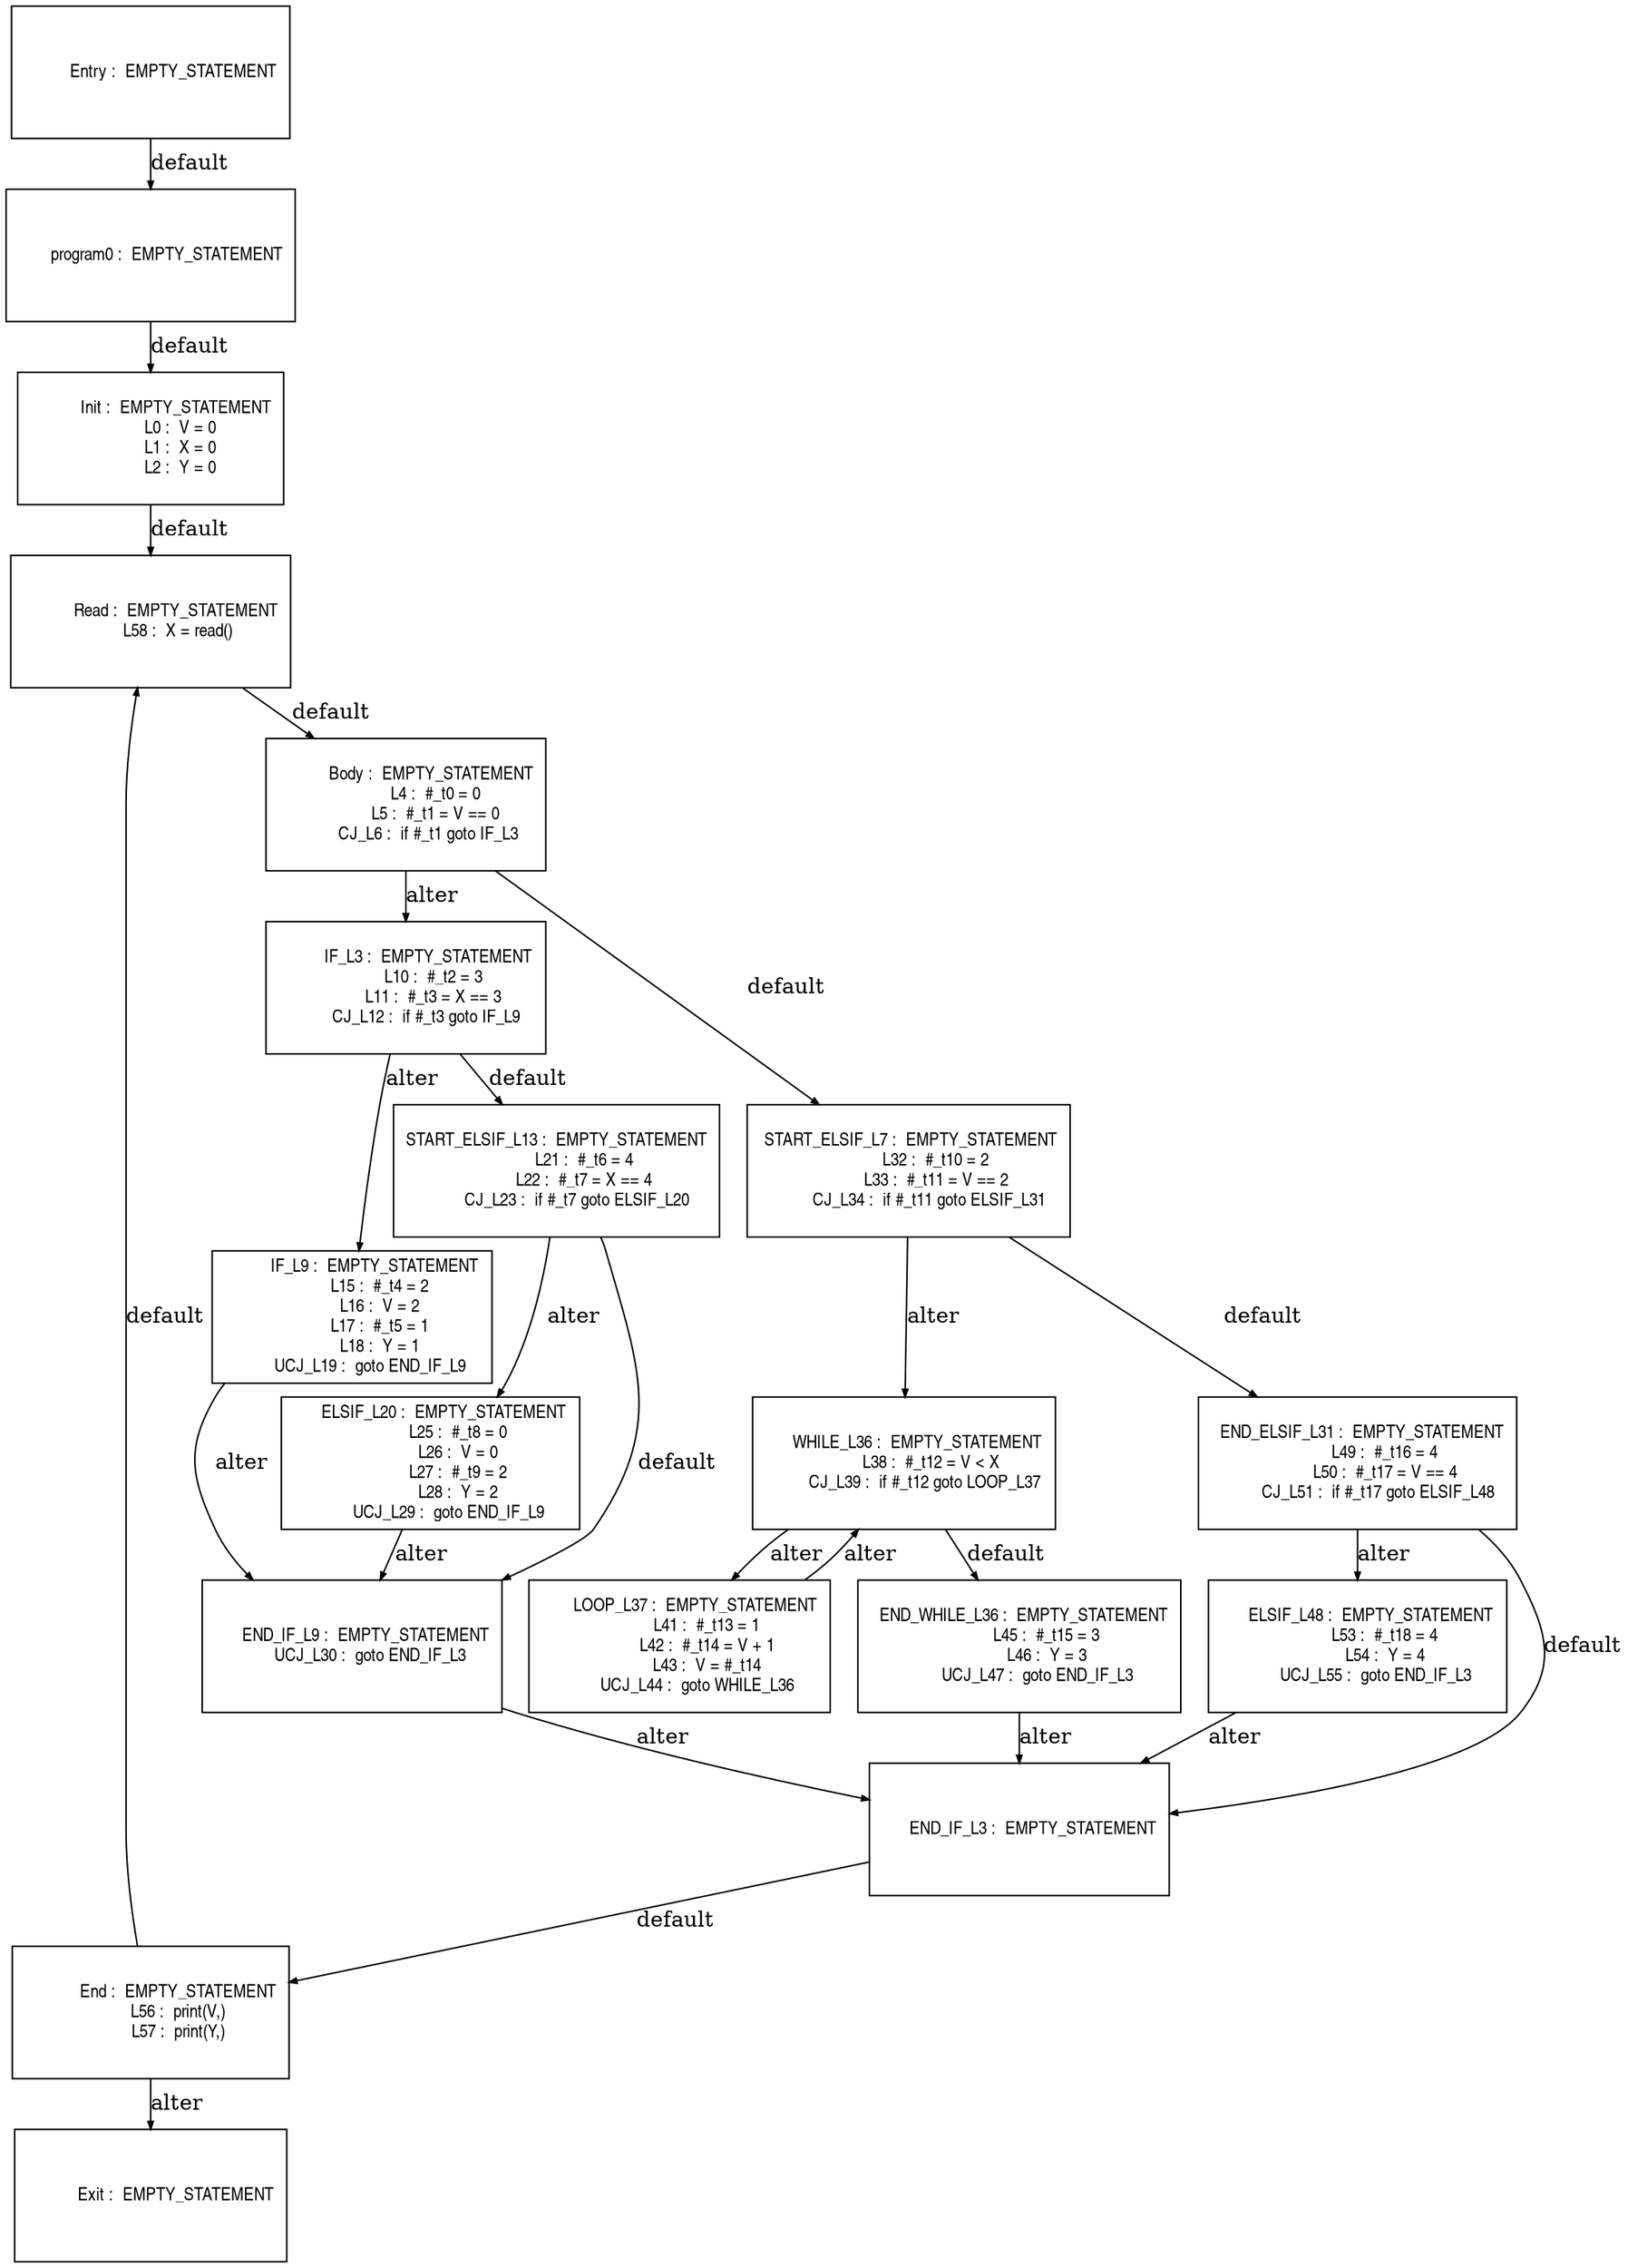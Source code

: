 digraph G {
  ranksep=.25;
  edge [arrowsize=.5]
  node [shape=rectangle, fontname="ArialNarrow",
        fontsize=12,  height=1.2];
  "       program0 :  EMPTY_STATEMENT
"; "           Init :  EMPTY_STATEMENT
             L0 :  V = 0
             L1 :  X = 0
             L2 :  Y = 0
"; "           Body :  EMPTY_STATEMENT
             L4 :  #_t0 = 0
             L5 :  #_t1 = V == 0
          CJ_L6 :  if #_t1 goto IF_L3
"; "          IF_L3 :  EMPTY_STATEMENT
            L10 :  #_t2 = 3
            L11 :  #_t3 = X == 3
         CJ_L12 :  if #_t3 goto IF_L9
"; "          IF_L9 :  EMPTY_STATEMENT
            L15 :  #_t4 = 2
            L16 :  V = 2
            L17 :  #_t5 = 1
            L18 :  Y = 1
        UCJ_L19 :  goto END_IF_L9
"; "START_ELSIF_L13 :  EMPTY_STATEMENT
            L21 :  #_t6 = 4
            L22 :  #_t7 = X == 4
         CJ_L23 :  if #_t7 goto ELSIF_L20
"; "      ELSIF_L20 :  EMPTY_STATEMENT
            L25 :  #_t8 = 0
            L26 :  V = 0
            L27 :  #_t9 = 2
            L28 :  Y = 2
        UCJ_L29 :  goto END_IF_L9
"; "      END_IF_L9 :  EMPTY_STATEMENT
        UCJ_L30 :  goto END_IF_L3
"; " START_ELSIF_L7 :  EMPTY_STATEMENT
            L32 :  #_t10 = 2
            L33 :  #_t11 = V == 2
         CJ_L34 :  if #_t11 goto ELSIF_L31
"; "      WHILE_L36 :  EMPTY_STATEMENT
            L38 :  #_t12 = V < X
         CJ_L39 :  if #_t12 goto LOOP_L37
"; "       LOOP_L37 :  EMPTY_STATEMENT
            L41 :  #_t13 = 1
            L42 :  #_t14 = V + 1
            L43 :  V = #_t14
        UCJ_L44 :  goto WHILE_L36
"; "  END_WHILE_L36 :  EMPTY_STATEMENT
            L45 :  #_t15 = 3
            L46 :  Y = 3
        UCJ_L47 :  goto END_IF_L3
"; "  END_ELSIF_L31 :  EMPTY_STATEMENT
            L49 :  #_t16 = 4
            L50 :  #_t17 = V == 4
         CJ_L51 :  if #_t17 goto ELSIF_L48
"; "      ELSIF_L48 :  EMPTY_STATEMENT
            L53 :  #_t18 = 4
            L54 :  Y = 4
        UCJ_L55 :  goto END_IF_L3
"; "      END_IF_L3 :  EMPTY_STATEMENT
"; "          Entry :  EMPTY_STATEMENT
"; "            End :  EMPTY_STATEMENT
            L56 :  print(V,)
            L57 :  print(Y,)
"; "           Exit :  EMPTY_STATEMENT
"; "           Read :  EMPTY_STATEMENT
            L58 :  X = read()
"; 
  "       program0 :  EMPTY_STATEMENT
" -> "           Init :  EMPTY_STATEMENT
             L0 :  V = 0
             L1 :  X = 0
             L2 :  Y = 0
"  [label="default"];
  "           Init :  EMPTY_STATEMENT
             L0 :  V = 0
             L1 :  X = 0
             L2 :  Y = 0
" -> "           Read :  EMPTY_STATEMENT
            L58 :  X = read()
"  [label="default"];
  "           Body :  EMPTY_STATEMENT
             L4 :  #_t0 = 0
             L5 :  #_t1 = V == 0
          CJ_L6 :  if #_t1 goto IF_L3
" -> " START_ELSIF_L7 :  EMPTY_STATEMENT
            L32 :  #_t10 = 2
            L33 :  #_t11 = V == 2
         CJ_L34 :  if #_t11 goto ELSIF_L31
"  [label="default"];
  "           Body :  EMPTY_STATEMENT
             L4 :  #_t0 = 0
             L5 :  #_t1 = V == 0
          CJ_L6 :  if #_t1 goto IF_L3
" -> "          IF_L3 :  EMPTY_STATEMENT
            L10 :  #_t2 = 3
            L11 :  #_t3 = X == 3
         CJ_L12 :  if #_t3 goto IF_L9
"  [label="alter"];
  "          IF_L3 :  EMPTY_STATEMENT
            L10 :  #_t2 = 3
            L11 :  #_t3 = X == 3
         CJ_L12 :  if #_t3 goto IF_L9
" -> "START_ELSIF_L13 :  EMPTY_STATEMENT
            L21 :  #_t6 = 4
            L22 :  #_t7 = X == 4
         CJ_L23 :  if #_t7 goto ELSIF_L20
"  [label="default"];
  "          IF_L3 :  EMPTY_STATEMENT
            L10 :  #_t2 = 3
            L11 :  #_t3 = X == 3
         CJ_L12 :  if #_t3 goto IF_L9
" -> "          IF_L9 :  EMPTY_STATEMENT
            L15 :  #_t4 = 2
            L16 :  V = 2
            L17 :  #_t5 = 1
            L18 :  Y = 1
        UCJ_L19 :  goto END_IF_L9
"  [label="alter"];
  "          IF_L9 :  EMPTY_STATEMENT
            L15 :  #_t4 = 2
            L16 :  V = 2
            L17 :  #_t5 = 1
            L18 :  Y = 1
        UCJ_L19 :  goto END_IF_L9
" -> "      END_IF_L9 :  EMPTY_STATEMENT
        UCJ_L30 :  goto END_IF_L3
"  [label="alter"];
  "START_ELSIF_L13 :  EMPTY_STATEMENT
            L21 :  #_t6 = 4
            L22 :  #_t7 = X == 4
         CJ_L23 :  if #_t7 goto ELSIF_L20
" -> "      END_IF_L9 :  EMPTY_STATEMENT
        UCJ_L30 :  goto END_IF_L3
"  [label="default"];
  "START_ELSIF_L13 :  EMPTY_STATEMENT
            L21 :  #_t6 = 4
            L22 :  #_t7 = X == 4
         CJ_L23 :  if #_t7 goto ELSIF_L20
" -> "      ELSIF_L20 :  EMPTY_STATEMENT
            L25 :  #_t8 = 0
            L26 :  V = 0
            L27 :  #_t9 = 2
            L28 :  Y = 2
        UCJ_L29 :  goto END_IF_L9
"  [label="alter"];
  "      ELSIF_L20 :  EMPTY_STATEMENT
            L25 :  #_t8 = 0
            L26 :  V = 0
            L27 :  #_t9 = 2
            L28 :  Y = 2
        UCJ_L29 :  goto END_IF_L9
" -> "      END_IF_L9 :  EMPTY_STATEMENT
        UCJ_L30 :  goto END_IF_L3
"  [label="alter"];
  "      END_IF_L9 :  EMPTY_STATEMENT
        UCJ_L30 :  goto END_IF_L3
" -> "      END_IF_L3 :  EMPTY_STATEMENT
"  [label="alter"];
  " START_ELSIF_L7 :  EMPTY_STATEMENT
            L32 :  #_t10 = 2
            L33 :  #_t11 = V == 2
         CJ_L34 :  if #_t11 goto ELSIF_L31
" -> "  END_ELSIF_L31 :  EMPTY_STATEMENT
            L49 :  #_t16 = 4
            L50 :  #_t17 = V == 4
         CJ_L51 :  if #_t17 goto ELSIF_L48
"  [label="default"];
  " START_ELSIF_L7 :  EMPTY_STATEMENT
            L32 :  #_t10 = 2
            L33 :  #_t11 = V == 2
         CJ_L34 :  if #_t11 goto ELSIF_L31
" -> "      WHILE_L36 :  EMPTY_STATEMENT
            L38 :  #_t12 = V < X
         CJ_L39 :  if #_t12 goto LOOP_L37
"  [label="alter"];
  "      WHILE_L36 :  EMPTY_STATEMENT
            L38 :  #_t12 = V < X
         CJ_L39 :  if #_t12 goto LOOP_L37
" -> "  END_WHILE_L36 :  EMPTY_STATEMENT
            L45 :  #_t15 = 3
            L46 :  Y = 3
        UCJ_L47 :  goto END_IF_L3
"  [label="default"];
  "      WHILE_L36 :  EMPTY_STATEMENT
            L38 :  #_t12 = V < X
         CJ_L39 :  if #_t12 goto LOOP_L37
" -> "       LOOP_L37 :  EMPTY_STATEMENT
            L41 :  #_t13 = 1
            L42 :  #_t14 = V + 1
            L43 :  V = #_t14
        UCJ_L44 :  goto WHILE_L36
"  [label="alter"];
  "       LOOP_L37 :  EMPTY_STATEMENT
            L41 :  #_t13 = 1
            L42 :  #_t14 = V + 1
            L43 :  V = #_t14
        UCJ_L44 :  goto WHILE_L36
" -> "      WHILE_L36 :  EMPTY_STATEMENT
            L38 :  #_t12 = V < X
         CJ_L39 :  if #_t12 goto LOOP_L37
"  [label="alter"];
  "  END_WHILE_L36 :  EMPTY_STATEMENT
            L45 :  #_t15 = 3
            L46 :  Y = 3
        UCJ_L47 :  goto END_IF_L3
" -> "      END_IF_L3 :  EMPTY_STATEMENT
"  [label="alter"];
  "  END_ELSIF_L31 :  EMPTY_STATEMENT
            L49 :  #_t16 = 4
            L50 :  #_t17 = V == 4
         CJ_L51 :  if #_t17 goto ELSIF_L48
" -> "      END_IF_L3 :  EMPTY_STATEMENT
"  [label="default"];
  "  END_ELSIF_L31 :  EMPTY_STATEMENT
            L49 :  #_t16 = 4
            L50 :  #_t17 = V == 4
         CJ_L51 :  if #_t17 goto ELSIF_L48
" -> "      ELSIF_L48 :  EMPTY_STATEMENT
            L53 :  #_t18 = 4
            L54 :  Y = 4
        UCJ_L55 :  goto END_IF_L3
"  [label="alter"];
  "      ELSIF_L48 :  EMPTY_STATEMENT
            L53 :  #_t18 = 4
            L54 :  Y = 4
        UCJ_L55 :  goto END_IF_L3
" -> "      END_IF_L3 :  EMPTY_STATEMENT
"  [label="alter"];
  "      END_IF_L3 :  EMPTY_STATEMENT
" -> "            End :  EMPTY_STATEMENT
            L56 :  print(V,)
            L57 :  print(Y,)
"  [label="default"];
  "          Entry :  EMPTY_STATEMENT
" -> "       program0 :  EMPTY_STATEMENT
"  [label="default"];
  "            End :  EMPTY_STATEMENT
            L56 :  print(V,)
            L57 :  print(Y,)
" -> "           Read :  EMPTY_STATEMENT
            L58 :  X = read()
"  [label="default"];
  "            End :  EMPTY_STATEMENT
            L56 :  print(V,)
            L57 :  print(Y,)
" -> "           Exit :  EMPTY_STATEMENT
"  [label="alter"];
  "           Read :  EMPTY_STATEMENT
            L58 :  X = read()
" -> "           Body :  EMPTY_STATEMENT
             L4 :  #_t0 = 0
             L5 :  #_t1 = V == 0
          CJ_L6 :  if #_t1 goto IF_L3
"  [label="default"];
}
